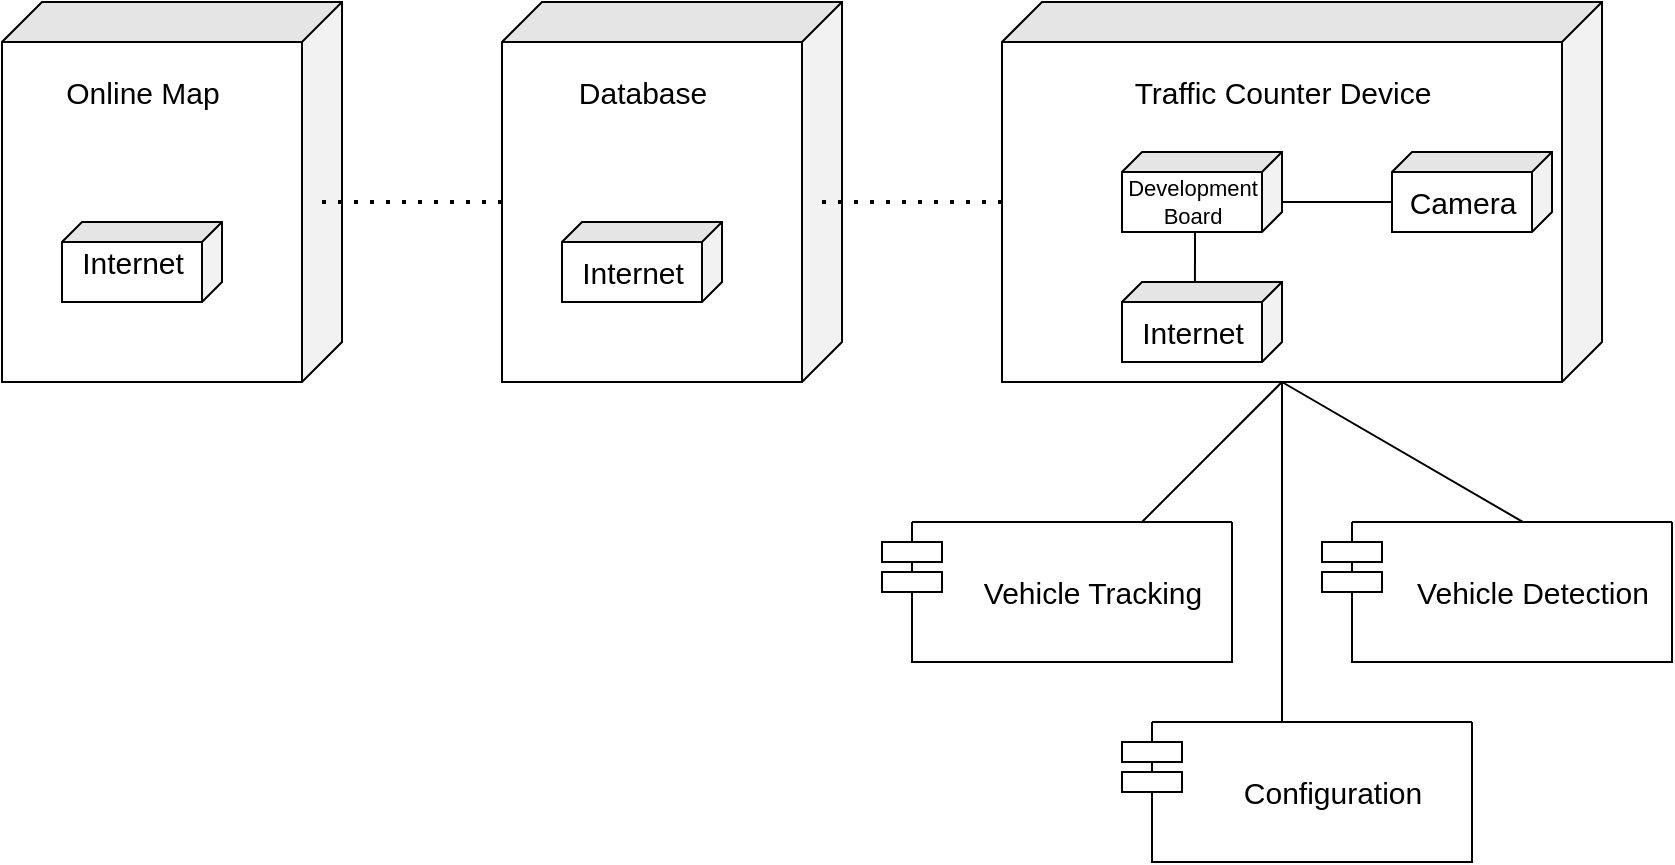 <mxfile version="20.8.19" type="github">
  <diagram name="Page-1" id="FhL1HNKLLZ8oE8HKTnhb">
    <mxGraphModel dx="1195" dy="668" grid="1" gridSize="10" guides="1" tooltips="1" connect="1" arrows="1" fold="1" page="1" pageScale="1" pageWidth="850" pageHeight="1100" math="0" shadow="0">
      <root>
        <mxCell id="0" />
        <mxCell id="1" parent="0" />
        <mxCell id="5eUx0N2caCU1ef39SWka-1" value="" style="shape=cube;whiteSpace=wrap;html=1;boundedLbl=1;backgroundOutline=1;darkOpacity=0.05;darkOpacity2=0.1;rotation=90;" vertex="1" parent="1">
          <mxGeometry x="30" y="50" width="190" height="170" as="geometry" />
        </mxCell>
        <mxCell id="5eUx0N2caCU1ef39SWka-2" value="" style="shape=cube;whiteSpace=wrap;html=1;boundedLbl=1;backgroundOutline=1;darkOpacity=0.05;darkOpacity2=0.1;rotation=90;" vertex="1" parent="1">
          <mxGeometry x="280" y="50" width="190" height="170" as="geometry" />
        </mxCell>
        <mxCell id="5eUx0N2caCU1ef39SWka-3" value="" style="shape=cube;whiteSpace=wrap;html=1;boundedLbl=1;backgroundOutline=1;darkOpacity=0.05;darkOpacity2=0.1;rotation=90;" vertex="1" parent="1">
          <mxGeometry x="595" y="-15" width="190" height="300" as="geometry" />
        </mxCell>
        <mxCell id="5eUx0N2caCU1ef39SWka-4" value="" style="endArrow=none;dashed=1;html=1;dashPattern=1 3;strokeWidth=2;rounded=0;" edge="1" parent="1">
          <mxGeometry width="50" height="50" relative="1" as="geometry">
            <mxPoint x="200" y="140" as="sourcePoint" />
            <mxPoint x="290" y="140" as="targetPoint" />
          </mxGeometry>
        </mxCell>
        <mxCell id="5eUx0N2caCU1ef39SWka-5" value="" style="endArrow=none;dashed=1;html=1;dashPattern=1 3;strokeWidth=2;rounded=0;" edge="1" parent="1">
          <mxGeometry width="50" height="50" relative="1" as="geometry">
            <mxPoint x="450" y="140" as="sourcePoint" />
            <mxPoint x="540" y="140" as="targetPoint" />
          </mxGeometry>
        </mxCell>
        <mxCell id="5eUx0N2caCU1ef39SWka-6" value="&lt;font style=&quot;font-size: 15px;&quot;&gt;Online Map&lt;/font&gt;" style="text;html=1;align=center;verticalAlign=middle;resizable=0;points=[];autosize=1;strokeColor=none;fillColor=none;" vertex="1" parent="1">
          <mxGeometry x="60" y="70" width="100" height="30" as="geometry" />
        </mxCell>
        <mxCell id="5eUx0N2caCU1ef39SWka-7" value="&lt;font style=&quot;font-size: 15px;&quot;&gt;Database&lt;/font&gt;" style="text;html=1;align=center;verticalAlign=middle;resizable=0;points=[];autosize=1;strokeColor=none;fillColor=none;" vertex="1" parent="1">
          <mxGeometry x="315" y="70" width="90" height="30" as="geometry" />
        </mxCell>
        <mxCell id="5eUx0N2caCU1ef39SWka-8" value="&lt;span style=&quot;font-size: 15px;&quot;&gt;Traffic Counter Device&lt;/span&gt;" style="text;html=1;align=center;verticalAlign=middle;resizable=0;points=[];autosize=1;strokeColor=none;fillColor=none;" vertex="1" parent="1">
          <mxGeometry x="595" y="70" width="170" height="30" as="geometry" />
        </mxCell>
        <mxCell id="5eUx0N2caCU1ef39SWka-10" value="" style="shape=cube;whiteSpace=wrap;html=1;boundedLbl=1;backgroundOutline=1;darkOpacity=0.05;darkOpacity2=0.1;fontSize=15;rotation=90;size=10;" vertex="1" parent="1">
          <mxGeometry x="90" y="130" width="40" height="80" as="geometry" />
        </mxCell>
        <mxCell id="5eUx0N2caCU1ef39SWka-12" value="" style="shape=cube;whiteSpace=wrap;html=1;boundedLbl=1;backgroundOutline=1;darkOpacity=0.05;darkOpacity2=0.1;fontSize=15;rotation=90;size=10;" vertex="1" parent="1">
          <mxGeometry x="340" y="130" width="40" height="80" as="geometry" />
        </mxCell>
        <mxCell id="5eUx0N2caCU1ef39SWka-15" value="Internet" style="text;html=1;align=center;verticalAlign=middle;resizable=0;points=[];autosize=1;strokeColor=none;fillColor=none;fontSize=15;" vertex="1" parent="1">
          <mxGeometry x="70" y="155" width="70" height="30" as="geometry" />
        </mxCell>
        <mxCell id="5eUx0N2caCU1ef39SWka-17" value="Internet" style="text;html=1;align=center;verticalAlign=middle;resizable=0;points=[];autosize=1;strokeColor=none;fillColor=none;fontSize=15;" vertex="1" parent="1">
          <mxGeometry x="320" y="160" width="70" height="30" as="geometry" />
        </mxCell>
        <mxCell id="5eUx0N2caCU1ef39SWka-21" value="" style="group" vertex="1" connectable="0" parent="1">
          <mxGeometry x="600" y="180" width="80" height="40" as="geometry" />
        </mxCell>
        <mxCell id="5eUx0N2caCU1ef39SWka-11" value="" style="shape=cube;whiteSpace=wrap;html=1;boundedLbl=1;backgroundOutline=1;darkOpacity=0.05;darkOpacity2=0.1;fontSize=15;rotation=90;size=10;" vertex="1" parent="5eUx0N2caCU1ef39SWka-21">
          <mxGeometry x="20" y="-20" width="40" height="80" as="geometry" />
        </mxCell>
        <mxCell id="5eUx0N2caCU1ef39SWka-18" value="Internet" style="text;html=1;align=center;verticalAlign=middle;resizable=0;points=[];autosize=1;strokeColor=none;fillColor=none;fontSize=15;" vertex="1" parent="5eUx0N2caCU1ef39SWka-21">
          <mxGeometry y="10" width="70" height="30" as="geometry" />
        </mxCell>
        <mxCell id="5eUx0N2caCU1ef39SWka-22" value="" style="group" vertex="1" connectable="0" parent="1">
          <mxGeometry x="590" y="115" width="90" height="45" as="geometry" />
        </mxCell>
        <mxCell id="5eUx0N2caCU1ef39SWka-13" value="" style="shape=cube;whiteSpace=wrap;html=1;boundedLbl=1;backgroundOutline=1;darkOpacity=0.05;darkOpacity2=0.1;fontSize=15;rotation=90;size=10;" vertex="1" parent="5eUx0N2caCU1ef39SWka-22">
          <mxGeometry x="30" y="-20" width="40" height="80" as="geometry" />
        </mxCell>
        <mxCell id="5eUx0N2caCU1ef39SWka-19" value="Development&lt;br style=&quot;font-size: 11px;&quot;&gt;Board" style="text;html=1;align=center;verticalAlign=middle;resizable=0;points=[];autosize=1;strokeColor=none;fillColor=none;fontSize=11;" vertex="1" parent="5eUx0N2caCU1ef39SWka-22">
          <mxGeometry y="5" width="90" height="40" as="geometry" />
        </mxCell>
        <mxCell id="5eUx0N2caCU1ef39SWka-23" value="" style="group" vertex="1" connectable="0" parent="1">
          <mxGeometry x="730" y="115" width="85" height="40" as="geometry" />
        </mxCell>
        <mxCell id="5eUx0N2caCU1ef39SWka-14" value="" style="shape=cube;whiteSpace=wrap;html=1;boundedLbl=1;backgroundOutline=1;darkOpacity=0.05;darkOpacity2=0.1;fontSize=15;rotation=90;size=10;" vertex="1" parent="5eUx0N2caCU1ef39SWka-23">
          <mxGeometry x="25" y="-20" width="40" height="80" as="geometry" />
        </mxCell>
        <mxCell id="5eUx0N2caCU1ef39SWka-20" value="Camera" style="text;html=1;align=center;verticalAlign=middle;resizable=0;points=[];autosize=1;strokeColor=none;fillColor=none;fontSize=15;" vertex="1" parent="5eUx0N2caCU1ef39SWka-23">
          <mxGeometry y="10" width="80" height="30" as="geometry" />
        </mxCell>
        <mxCell id="5eUx0N2caCU1ef39SWka-24" value="" style="endArrow=none;html=1;rounded=0;fontSize=15;exitX=1.001;exitY=0.501;exitDx=0;exitDy=0;exitPerimeter=0;entryX=0;entryY=0;entryDx=25;entryDy=80;entryPerimeter=0;" edge="1" parent="1" source="5eUx0N2caCU1ef39SWka-19" target="5eUx0N2caCU1ef39SWka-14">
          <mxGeometry width="50" height="50" relative="1" as="geometry">
            <mxPoint x="700" y="125.0" as="sourcePoint" />
            <mxPoint x="740" y="125.0" as="targetPoint" />
            <Array as="points">
              <mxPoint x="700" y="140" />
            </Array>
          </mxGeometry>
        </mxCell>
        <mxCell id="5eUx0N2caCU1ef39SWka-27" value="" style="endArrow=none;html=1;rounded=0;fontSize=15;exitX=0.003;exitY=0.544;exitDx=0;exitDy=0;exitPerimeter=0;" edge="1" parent="1" source="5eUx0N2caCU1ef39SWka-11">
          <mxGeometry width="50" height="50" relative="1" as="geometry">
            <mxPoint x="643.5" y="185" as="sourcePoint" />
            <mxPoint x="636.5" y="155" as="targetPoint" />
          </mxGeometry>
        </mxCell>
        <mxCell id="5eUx0N2caCU1ef39SWka-29" value="" style="endArrow=none;html=1;rounded=0;fontSize=15;" edge="1" parent="1">
          <mxGeometry width="50" height="50" relative="1" as="geometry">
            <mxPoint x="680" y="400" as="sourcePoint" />
            <mxPoint x="680" y="230" as="targetPoint" />
          </mxGeometry>
        </mxCell>
        <mxCell id="5eUx0N2caCU1ef39SWka-34" value="" style="group" vertex="1" connectable="0" parent="1">
          <mxGeometry x="700" y="300" width="175" height="70" as="geometry" />
        </mxCell>
        <mxCell id="5eUx0N2caCU1ef39SWka-30" value="" style="swimlane;startSize=0;fontSize=15;" vertex="1" parent="5eUx0N2caCU1ef39SWka-34">
          <mxGeometry x="15" width="160" height="70" as="geometry" />
        </mxCell>
        <mxCell id="5eUx0N2caCU1ef39SWka-31" value="Vehicle Detection" style="text;html=1;align=center;verticalAlign=middle;resizable=0;points=[];autosize=1;strokeColor=none;fillColor=none;fontSize=15;" vertex="1" parent="5eUx0N2caCU1ef39SWka-30">
          <mxGeometry x="20" y="20" width="140" height="30" as="geometry" />
        </mxCell>
        <mxCell id="5eUx0N2caCU1ef39SWka-32" value="" style="rounded=0;whiteSpace=wrap;html=1;fontSize=15;" vertex="1" parent="5eUx0N2caCU1ef39SWka-34">
          <mxGeometry y="10" width="30" height="10" as="geometry" />
        </mxCell>
        <mxCell id="5eUx0N2caCU1ef39SWka-33" value="" style="rounded=0;whiteSpace=wrap;html=1;fontSize=15;" vertex="1" parent="5eUx0N2caCU1ef39SWka-34">
          <mxGeometry y="25" width="30" height="10" as="geometry" />
        </mxCell>
        <mxCell id="5eUx0N2caCU1ef39SWka-40" value="" style="group" vertex="1" connectable="0" parent="1">
          <mxGeometry x="480" y="300" width="175" height="70" as="geometry" />
        </mxCell>
        <mxCell id="5eUx0N2caCU1ef39SWka-41" value="" style="swimlane;startSize=0;fontSize=15;" vertex="1" parent="5eUx0N2caCU1ef39SWka-40">
          <mxGeometry x="15" width="160" height="70" as="geometry">
            <mxRectangle x="15" width="50" height="40" as="alternateBounds" />
          </mxGeometry>
        </mxCell>
        <mxCell id="5eUx0N2caCU1ef39SWka-42" value="Vehicle Tracking" style="text;html=1;align=center;verticalAlign=middle;resizable=0;points=[];autosize=1;strokeColor=none;fillColor=none;fontSize=15;" vertex="1" parent="5eUx0N2caCU1ef39SWka-41">
          <mxGeometry x="25" y="20" width="130" height="30" as="geometry" />
        </mxCell>
        <mxCell id="5eUx0N2caCU1ef39SWka-43" value="" style="rounded=0;whiteSpace=wrap;html=1;fontSize=15;" vertex="1" parent="5eUx0N2caCU1ef39SWka-40">
          <mxGeometry y="10" width="30" height="10" as="geometry" />
        </mxCell>
        <mxCell id="5eUx0N2caCU1ef39SWka-44" value="" style="rounded=0;whiteSpace=wrap;html=1;fontSize=15;" vertex="1" parent="5eUx0N2caCU1ef39SWka-40">
          <mxGeometry y="25" width="30" height="10" as="geometry" />
        </mxCell>
        <mxCell id="5eUx0N2caCU1ef39SWka-45" value="" style="group" vertex="1" connectable="0" parent="1">
          <mxGeometry x="600" y="400" width="175" height="70" as="geometry" />
        </mxCell>
        <mxCell id="5eUx0N2caCU1ef39SWka-46" value="" style="swimlane;startSize=0;fontSize=15;" vertex="1" parent="5eUx0N2caCU1ef39SWka-45">
          <mxGeometry x="15" width="160" height="70" as="geometry" />
        </mxCell>
        <mxCell id="5eUx0N2caCU1ef39SWka-47" value="Configuration" style="text;html=1;align=center;verticalAlign=middle;resizable=0;points=[];autosize=1;strokeColor=none;fillColor=none;fontSize=15;" vertex="1" parent="5eUx0N2caCU1ef39SWka-46">
          <mxGeometry x="35" y="20" width="110" height="30" as="geometry" />
        </mxCell>
        <mxCell id="5eUx0N2caCU1ef39SWka-48" value="" style="rounded=0;whiteSpace=wrap;html=1;fontSize=15;" vertex="1" parent="5eUx0N2caCU1ef39SWka-45">
          <mxGeometry y="10" width="30" height="10" as="geometry" />
        </mxCell>
        <mxCell id="5eUx0N2caCU1ef39SWka-49" value="" style="rounded=0;whiteSpace=wrap;html=1;fontSize=15;" vertex="1" parent="5eUx0N2caCU1ef39SWka-45">
          <mxGeometry y="25" width="30" height="10" as="geometry" />
        </mxCell>
        <mxCell id="5eUx0N2caCU1ef39SWka-51" value="" style="endArrow=none;html=1;rounded=0;fontSize=15;" edge="1" parent="1">
          <mxGeometry width="50" height="50" relative="1" as="geometry">
            <mxPoint x="610" y="300" as="sourcePoint" />
            <mxPoint x="680" y="230" as="targetPoint" />
          </mxGeometry>
        </mxCell>
        <mxCell id="5eUx0N2caCU1ef39SWka-52" value="" style="endArrow=none;html=1;rounded=0;fontSize=15;entryX=0;entryY=0;entryDx=190;entryDy=160;entryPerimeter=0;exitX=0.535;exitY=0.001;exitDx=0;exitDy=0;exitPerimeter=0;" edge="1" parent="1" source="5eUx0N2caCU1ef39SWka-30" target="5eUx0N2caCU1ef39SWka-3">
          <mxGeometry width="50" height="50" relative="1" as="geometry">
            <mxPoint x="700" y="320" as="sourcePoint" />
            <mxPoint x="700" y="250" as="targetPoint" />
          </mxGeometry>
        </mxCell>
      </root>
    </mxGraphModel>
  </diagram>
</mxfile>
